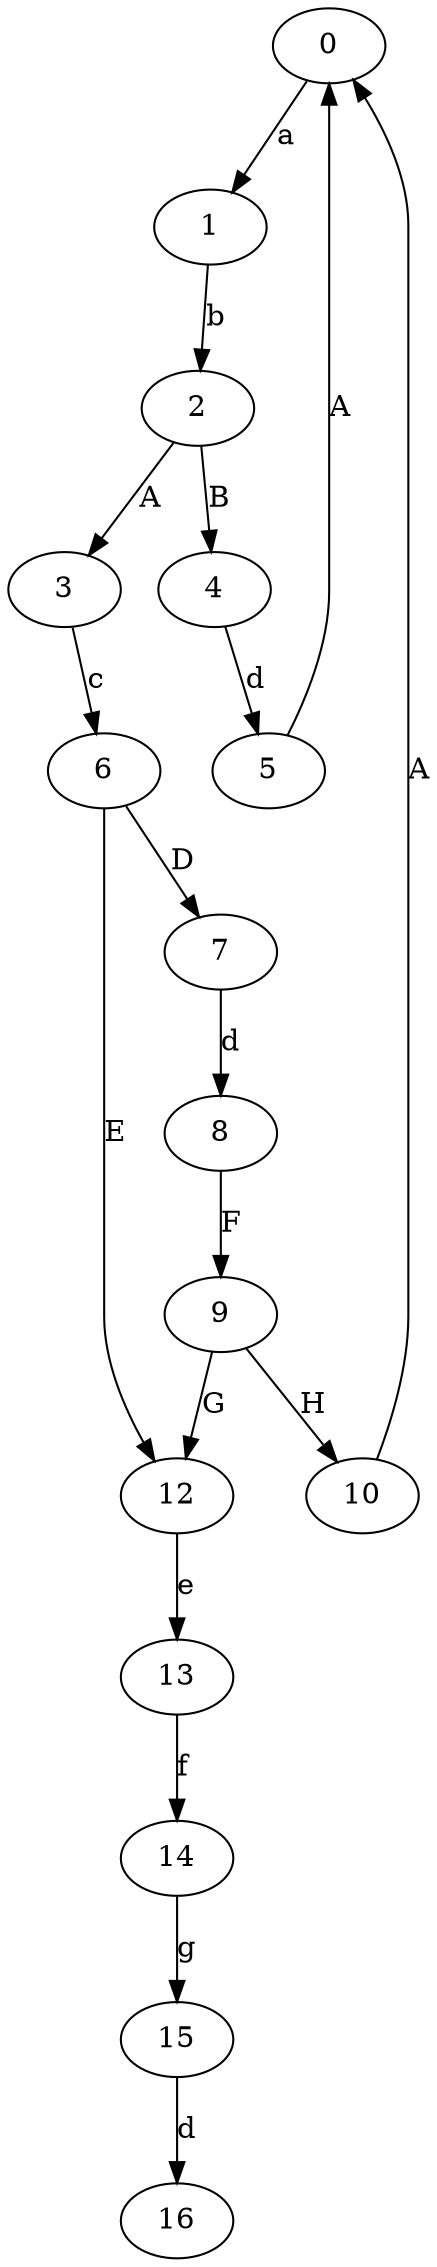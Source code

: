 digraph {
		0 -> 1[label="a"];
		1 -> 2[label="b"];
		2 -> 3[label="A"];
		2 -> 4[label="B"];
		4 -> 5[label="d"];
		5 -> 0[label="A"];
		3 -> 6[label="c"];
		6 -> 7[label="D"];
		6 -> 12[label="E"];
		7 -> 8[label="d"];
		8 -> 9[label="F"];
		9 -> 10[label="H"];
		10 -> 0[label="A"];
		9 -> 12[label="G"];
		12 -> 13[label="e"];
		13 -> 14[label="f"];
		14 -> 15[label="g"];
		15 -> 16[label="d"];
	}
	

